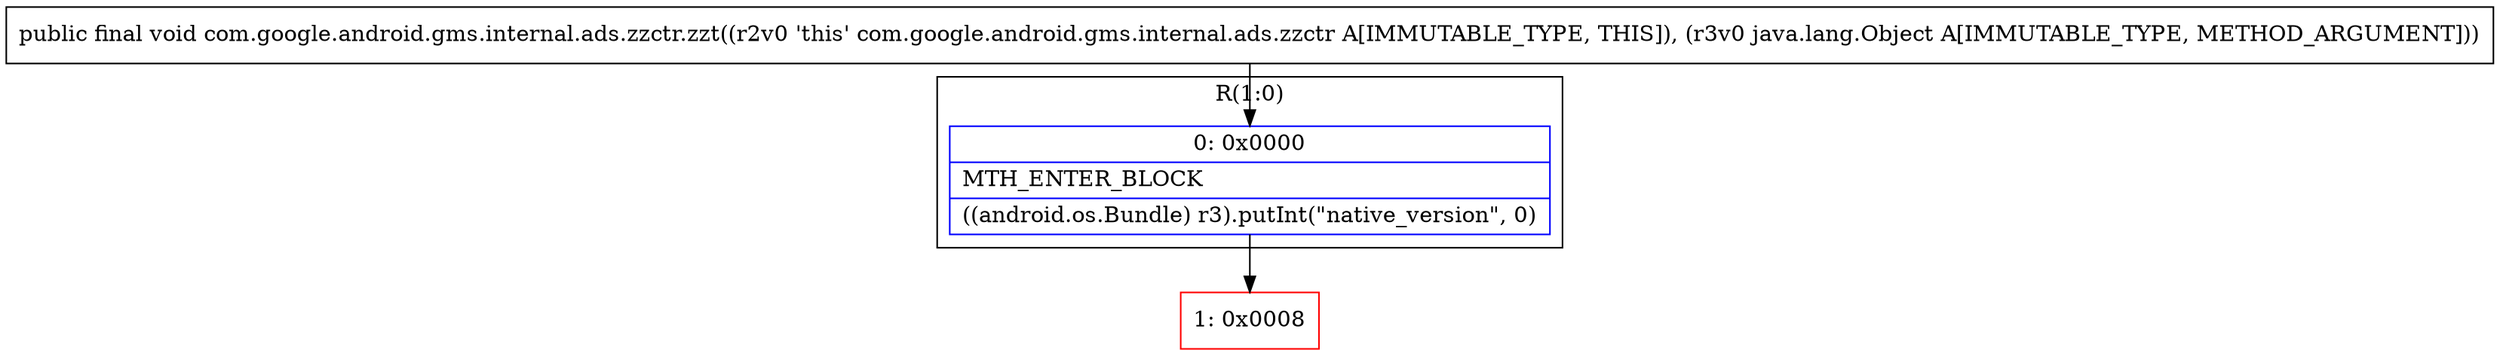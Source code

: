 digraph "CFG forcom.google.android.gms.internal.ads.zzctr.zzt(Ljava\/lang\/Object;)V" {
subgraph cluster_Region_1156190823 {
label = "R(1:0)";
node [shape=record,color=blue];
Node_0 [shape=record,label="{0\:\ 0x0000|MTH_ENTER_BLOCK\l|((android.os.Bundle) r3).putInt(\"native_version\", 0)\l}"];
}
Node_1 [shape=record,color=red,label="{1\:\ 0x0008}"];
MethodNode[shape=record,label="{public final void com.google.android.gms.internal.ads.zzctr.zzt((r2v0 'this' com.google.android.gms.internal.ads.zzctr A[IMMUTABLE_TYPE, THIS]), (r3v0 java.lang.Object A[IMMUTABLE_TYPE, METHOD_ARGUMENT])) }"];
MethodNode -> Node_0;
Node_0 -> Node_1;
}

